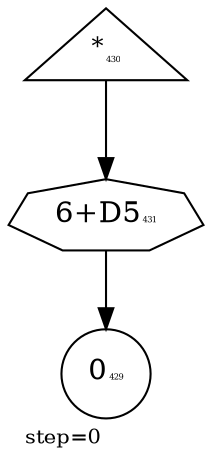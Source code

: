 digraph {
  graph  [labelloc=bottom,labeljust=left,fontsize="10",label="step=0"];
  "429" [shape=circle,peripheries="1",label=<0<FONT POINT-SIZE='4'>429</FONT>>,labelfontcolor=black,color=black];
  "430" [shape=triangle,peripheries="1",label=<<SUP>*</SUP><FONT POINT-SIZE='4'>430</FONT>>,labelfontcolor=black,color=black];
  "431" [label=<6+D5<FONT POINT-SIZE='4'>431</FONT>>,peripheries="1",color=black,shape=septagon];
  "430" -> "431" [color=black];
  "431" -> "429" [color=black];
}